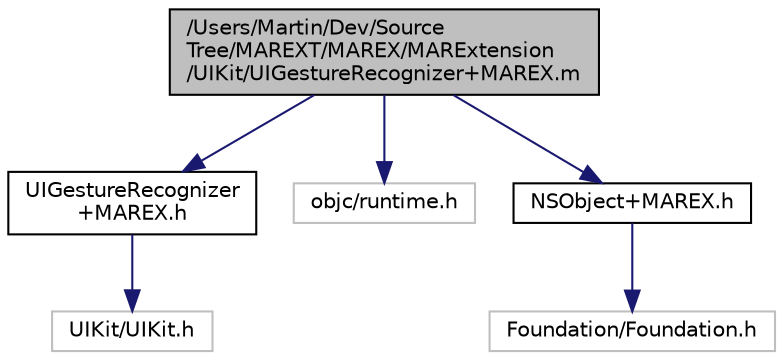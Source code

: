 digraph "/Users/Martin/Dev/SourceTree/MAREXT/MAREX/MARExtension/UIKit/UIGestureRecognizer+MAREX.m"
{
  edge [fontname="Helvetica",fontsize="10",labelfontname="Helvetica",labelfontsize="10"];
  node [fontname="Helvetica",fontsize="10",shape=record];
  Node0 [label="/Users/Martin/Dev/Source\lTree/MAREXT/MAREX/MARExtension\l/UIKit/UIGestureRecognizer+MAREX.m",height=0.2,width=0.4,color="black", fillcolor="grey75", style="filled", fontcolor="black"];
  Node0 -> Node1 [color="midnightblue",fontsize="10",style="solid"];
  Node1 [label="UIGestureRecognizer\l+MAREX.h",height=0.2,width=0.4,color="black", fillcolor="white", style="filled",URL="$_u_i_gesture_recognizer_09_m_a_r_e_x_8h.html"];
  Node1 -> Node2 [color="midnightblue",fontsize="10",style="solid"];
  Node2 [label="UIKit/UIKit.h",height=0.2,width=0.4,color="grey75", fillcolor="white", style="filled"];
  Node0 -> Node3 [color="midnightblue",fontsize="10",style="solid"];
  Node3 [label="objc/runtime.h",height=0.2,width=0.4,color="grey75", fillcolor="white", style="filled"];
  Node0 -> Node4 [color="midnightblue",fontsize="10",style="solid"];
  Node4 [label="NSObject+MAREX.h",height=0.2,width=0.4,color="black", fillcolor="white", style="filled",URL="$_n_s_object_09_m_a_r_e_x_8h.html"];
  Node4 -> Node5 [color="midnightblue",fontsize="10",style="solid"];
  Node5 [label="Foundation/Foundation.h",height=0.2,width=0.4,color="grey75", fillcolor="white", style="filled"];
}
